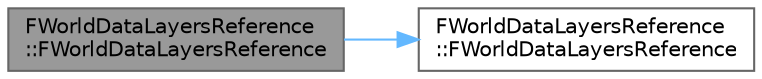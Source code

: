 digraph "FWorldDataLayersReference::FWorldDataLayersReference"
{
 // INTERACTIVE_SVG=YES
 // LATEX_PDF_SIZE
  bgcolor="transparent";
  edge [fontname=Helvetica,fontsize=10,labelfontname=Helvetica,labelfontsize=10];
  node [fontname=Helvetica,fontsize=10,shape=box,height=0.2,width=0.4];
  rankdir="LR";
  Node1 [id="Node000001",label="FWorldDataLayersReference\l::FWorldDataLayersReference",height=0.2,width=0.4,color="gray40", fillcolor="grey60", style="filled", fontcolor="black",tooltip=" "];
  Node1 -> Node2 [id="edge1_Node000001_Node000002",color="steelblue1",style="solid",tooltip=" "];
  Node2 [id="Node000002",label="FWorldDataLayersReference\l::FWorldDataLayersReference",height=0.2,width=0.4,color="grey40", fillcolor="white", style="filled",URL="$d1/dd7/classFWorldDataLayersReference.html#a906fbb5b44b2c5b7cec14c8e6b36d597",tooltip=" "];
}
